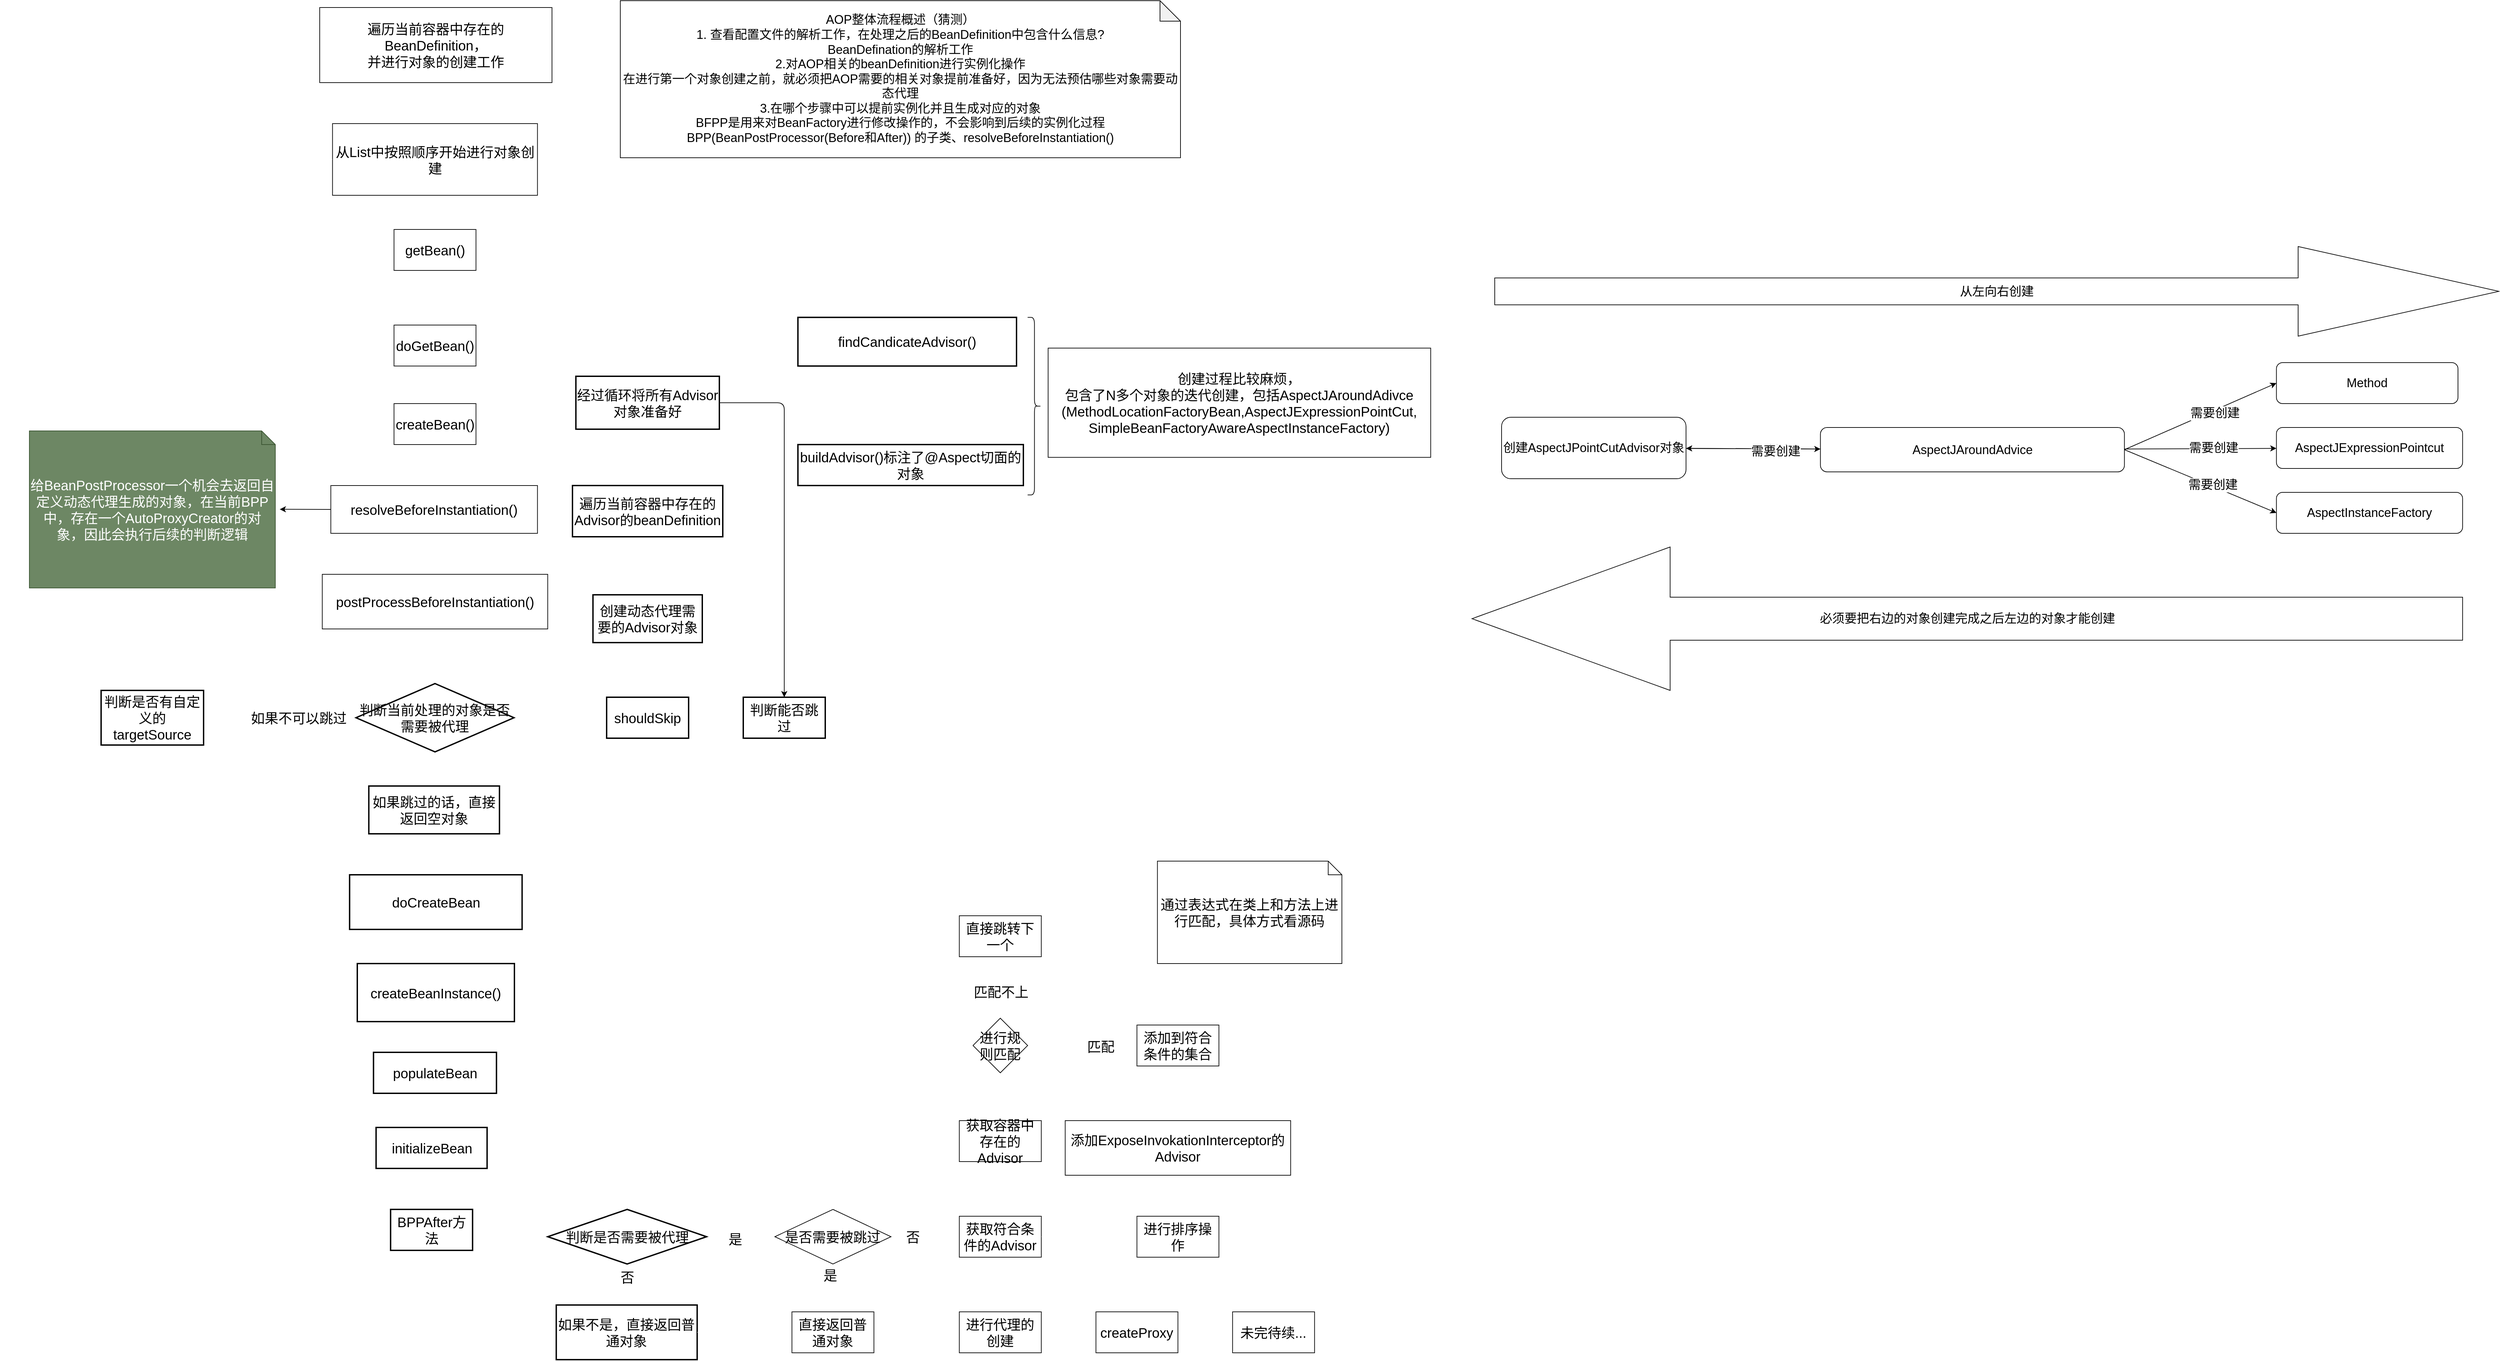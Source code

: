 <mxfile>
    <diagram id="LAZuYxywogpeZMEOusv5" name="Page-1">
        <mxGraphModel dx="2267" dy="1310" grid="1" gridSize="10" guides="1" tooltips="1" connect="1" arrows="1" fold="1" page="1" pageScale="1" pageWidth="10000000" pageHeight="10000000" math="0" shadow="0">
            <root>
                <mxCell id="0"/>
                <mxCell id="1" parent="0"/>
                <mxCell id="33" style="edgeStyle=none;rounded=1;html=1;exitX=0.5;exitY=1;exitDx=0;exitDy=0;fontSize=20;strokeColor=#FFFFFF;strokeWidth=2;" parent="1" source="34" target="36" edge="1">
                    <mxGeometry relative="1" as="geometry"/>
                </mxCell>
                <mxCell id="34" value="遍历当前容器中存在的BeanDefinition，&lt;br&gt;并进行对象的创建工作" style="whiteSpace=wrap;html=1;fontSize=20;" parent="1" vertex="1">
                    <mxGeometry x="540" y="80" width="340" height="110" as="geometry"/>
                </mxCell>
                <mxCell id="35" style="edgeStyle=none;rounded=1;html=1;exitX=0.5;exitY=1;exitDx=0;exitDy=0;fontSize=20;strokeColor=#FFFFFF;strokeWidth=2;" parent="1" source="36" target="38" edge="1">
                    <mxGeometry relative="1" as="geometry"/>
                </mxCell>
                <mxCell id="36" value="从List中按照顺序开始进行对象创建" style="whiteSpace=wrap;html=1;fontSize=20;" parent="1" vertex="1">
                    <mxGeometry x="558.75" y="250" width="300" height="105" as="geometry"/>
                </mxCell>
                <mxCell id="37" style="edgeStyle=none;rounded=1;html=1;exitX=0.5;exitY=1;exitDx=0;exitDy=0;entryX=0.5;entryY=0;entryDx=0;entryDy=0;fontSize=20;strokeColor=#FFFFFF;strokeWidth=2;" parent="1" source="38" target="40" edge="1">
                    <mxGeometry relative="1" as="geometry"/>
                </mxCell>
                <mxCell id="38" value="getBean()" style="whiteSpace=wrap;html=1;fontSize=20;" parent="1" vertex="1">
                    <mxGeometry x="648.75" y="405" width="120" height="60" as="geometry"/>
                </mxCell>
                <mxCell id="39" style="edgeStyle=none;rounded=1;html=1;exitX=0.5;exitY=1;exitDx=0;exitDy=0;fontSize=20;strokeColor=#FFFFFF;strokeWidth=2;" parent="1" source="40" target="42" edge="1">
                    <mxGeometry relative="1" as="geometry"/>
                </mxCell>
                <mxCell id="40" value="doGetBean()" style="whiteSpace=wrap;html=1;fontSize=20;" parent="1" vertex="1">
                    <mxGeometry x="648.75" y="545" width="120" height="60" as="geometry"/>
                </mxCell>
                <mxCell id="41" style="edgeStyle=none;rounded=1;html=1;exitX=0.5;exitY=1;exitDx=0;exitDy=0;fontSize=20;strokeColor=#FFFFFF;strokeWidth=2;" parent="1" source="42" target="44" edge="1">
                    <mxGeometry relative="1" as="geometry"/>
                </mxCell>
                <mxCell id="42" value="createBean()" style="whiteSpace=wrap;html=1;fontSize=20;" parent="1" vertex="1">
                    <mxGeometry x="648.75" y="660" width="120" height="60" as="geometry"/>
                </mxCell>
                <mxCell id="43" style="edgeStyle=none;rounded=1;html=1;exitX=0.5;exitY=1;exitDx=0;exitDy=0;entryX=0.5;entryY=0;entryDx=0;entryDy=0;fontSize=20;strokeColor=#FFFFFF;strokeWidth=2;" parent="1" source="44" target="47" edge="1">
                    <mxGeometry relative="1" as="geometry"/>
                </mxCell>
                <mxCell id="135" style="edgeStyle=none;html=1;exitX=0;exitY=0.5;exitDx=0;exitDy=0;entryX=1.018;entryY=0.499;entryDx=0;entryDy=0;entryPerimeter=0;fontSize=18;" edge="1" parent="1" source="44" target="45">
                    <mxGeometry relative="1" as="geometry"/>
                </mxCell>
                <mxCell id="44" value="resolveBeforeInstantiation()" style="whiteSpace=wrap;html=1;fontSize=20;" parent="1" vertex="1">
                    <mxGeometry x="556.25" y="780" width="302.5" height="70" as="geometry"/>
                </mxCell>
                <mxCell id="45" value="给BeanPostProcessor一个机会去返回自定义动态代理生成的对象，在当前BPP中，存在一个AutoProxyCreator的对象，因此会执行后续的判断逻辑" style="shape=note;size=20;whiteSpace=wrap;html=1;fontSize=20;fillColor=#6d8764;strokeColor=#3A5431;fontColor=#ffffff;" parent="1" vertex="1">
                    <mxGeometry x="115.01" y="700" width="360" height="230" as="geometry"/>
                </mxCell>
                <mxCell id="46" style="edgeStyle=none;rounded=1;html=1;exitX=0.5;exitY=1;exitDx=0;exitDy=0;fontSize=20;strokeColor=#FFFFFF;strokeWidth=2;" parent="1" source="47" target="48" edge="1">
                    <mxGeometry relative="1" as="geometry">
                        <mxPoint x="709" y="1080" as="targetPoint"/>
                    </mxGeometry>
                </mxCell>
                <mxCell id="47" value="postProcessBeforeInstantiation()" style="whiteSpace=wrap;html=1;fontSize=20;" parent="1" vertex="1">
                    <mxGeometry x="543.75" y="910" width="330" height="80" as="geometry"/>
                </mxCell>
                <mxCell id="52" value="" style="edgeStyle=none;rounded=1;html=1;fontSize=20;strokeColor=#FFFFFF;strokeWidth=2;" parent="1" source="48" target="51" edge="1">
                    <mxGeometry relative="1" as="geometry"/>
                </mxCell>
                <mxCell id="56" value="" style="edgeStyle=none;rounded=1;html=1;fontSize=20;strokeColor=#FFFFFF;strokeWidth=2;" parent="1" source="48" target="55" edge="1">
                    <mxGeometry relative="1" as="geometry"/>
                </mxCell>
                <mxCell id="57" value="如果不可以跳过" style="edgeLabel;html=1;align=center;verticalAlign=middle;resizable=0;points=[];fontSize=20;" parent="56" vertex="1" connectable="0">
                    <mxGeometry x="-0.246" relative="1" as="geometry">
                        <mxPoint as="offset"/>
                    </mxGeometry>
                </mxCell>
                <mxCell id="59" value="" style="edgeStyle=none;rounded=1;html=1;fontSize=20;strokeColor=#FFFFFF;strokeWidth=2;" parent="1" source="48" target="58" edge="1">
                    <mxGeometry relative="1" as="geometry"/>
                </mxCell>
                <mxCell id="48" value="判断当前处理的对象是否需要被代理" style="strokeWidth=2;html=1;shape=mxgraph.flowchart.decision;whiteSpace=wrap;fontSize=20;" parent="1" vertex="1">
                    <mxGeometry x="593.12" y="1070" width="231.25" height="100" as="geometry"/>
                </mxCell>
                <mxCell id="79" value="" style="edgeStyle=elbowEdgeStyle;rounded=1;html=1;fontSize=20;strokeColor=#FFFFFF;strokeWidth=2;" parent="1" source="51" target="78" edge="1">
                    <mxGeometry relative="1" as="geometry"/>
                </mxCell>
                <mxCell id="51" value="如果跳过的话，直接返回空对象" style="whiteSpace=wrap;html=1;fontSize=20;strokeWidth=2;" parent="1" vertex="1">
                    <mxGeometry x="611.87" y="1220" width="191.26" height="70" as="geometry"/>
                </mxCell>
                <mxCell id="55" value="判断是否有自定义的targetSource" style="whiteSpace=wrap;html=1;fontSize=20;strokeWidth=2;" parent="1" vertex="1">
                    <mxGeometry x="220" y="1080" width="150.01" height="80" as="geometry"/>
                </mxCell>
                <mxCell id="61" value="" style="edgeStyle=none;rounded=1;html=1;fontSize=20;strokeColor=#FFFFFF;strokeWidth=2;" parent="1" source="58" target="60" edge="1">
                    <mxGeometry relative="1" as="geometry"/>
                </mxCell>
                <mxCell id="76" value="" style="edgeStyle=elbowEdgeStyle;rounded=1;html=1;fontSize=20;strokeColor=#FFFFFF;strokeWidth=2;" parent="1" source="58" target="75" edge="1">
                    <mxGeometry relative="1" as="geometry"/>
                </mxCell>
                <mxCell id="58" value="shouldSkip" style="whiteSpace=wrap;html=1;fontSize=20;strokeWidth=2;" parent="1" vertex="1">
                    <mxGeometry x="959.995" y="1090" width="120" height="60" as="geometry"/>
                </mxCell>
                <mxCell id="63" value="" style="edgeStyle=none;rounded=1;html=1;fontSize=20;strokeColor=#FFFFFF;strokeWidth=2;" parent="1" source="60" target="62" edge="1">
                    <mxGeometry relative="1" as="geometry"/>
                </mxCell>
                <mxCell id="60" value="创建动态代理需要的Advisor对象" style="whiteSpace=wrap;html=1;fontSize=20;strokeWidth=2;" parent="1" vertex="1">
                    <mxGeometry x="939.99" y="940" width="160.01" height="70" as="geometry"/>
                </mxCell>
                <mxCell id="65" value="" style="edgeStyle=none;rounded=1;html=1;fontSize=20;strokeColor=#FFFFFF;strokeWidth=2;" parent="1" source="62" target="64" edge="1">
                    <mxGeometry relative="1" as="geometry"/>
                </mxCell>
                <mxCell id="62" value="遍历当前容器中存在的Advisor的beanDefinition" style="whiteSpace=wrap;html=1;fontSize=20;strokeWidth=2;" parent="1" vertex="1">
                    <mxGeometry x="909.99" y="780" width="220.01" height="75" as="geometry"/>
                </mxCell>
                <mxCell id="69" value="" style="edgeStyle=elbowEdgeStyle;rounded=1;html=1;fontSize=20;strokeColor=#FFFFFF;strokeWidth=2;" parent="1" source="64" target="68" edge="1">
                    <mxGeometry relative="1" as="geometry"/>
                </mxCell>
                <mxCell id="71" value="" style="edgeStyle=elbowEdgeStyle;rounded=1;html=1;fontSize=20;strokeColor=#FFFFFF;strokeWidth=2;" parent="1" source="64" target="70" edge="1">
                    <mxGeometry relative="1" as="geometry"/>
                </mxCell>
                <mxCell id="133" style="edgeStyle=orthogonalEdgeStyle;html=1;exitX=1;exitY=0.5;exitDx=0;exitDy=0;entryX=0.5;entryY=0;entryDx=0;entryDy=0;" parent="1" source="64" target="75" edge="1">
                    <mxGeometry relative="1" as="geometry"/>
                </mxCell>
                <mxCell id="64" value="经过循环将所有Advisor对象准备好" style="whiteSpace=wrap;html=1;fontSize=20;strokeWidth=2;" parent="1" vertex="1">
                    <mxGeometry x="914.99" y="620" width="210.01" height="77.5" as="geometry"/>
                </mxCell>
                <mxCell id="68" value="findCandicateAdvisor()" style="whiteSpace=wrap;html=1;fontSize=20;strokeWidth=2;" parent="1" vertex="1">
                    <mxGeometry x="1240" y="533.75" width="319.99" height="71.25" as="geometry"/>
                </mxCell>
                <mxCell id="70" value="buildAdvisor()标注了@Aspect切面的对象" style="whiteSpace=wrap;html=1;fontSize=20;strokeWidth=2;" parent="1" vertex="1">
                    <mxGeometry x="1240" y="720" width="330" height="60" as="geometry"/>
                </mxCell>
                <mxCell id="73" value="" style="shape=curlyBracket;whiteSpace=wrap;html=1;rounded=1;flipH=1;fontSize=20;" parent="1" vertex="1">
                    <mxGeometry x="1576.25" y="533.75" width="20" height="260" as="geometry"/>
                </mxCell>
                <mxCell id="74" value="创建过程比较麻烦，&lt;br&gt;包含了N多个对象的迭代创建，包括AspectJAroundAdivce&lt;br&gt;(MethodLocationFactoryBean,AspectJExpressionPointCut,&lt;br&gt;SimpleBeanFactoryAwareAspectInstanceFactory)" style="whiteSpace=wrap;html=1;fontSize=20;" parent="1" vertex="1">
                    <mxGeometry x="1606.25" y="578.75" width="560" height="160" as="geometry"/>
                </mxCell>
                <mxCell id="75" value="判断能否跳过" style="whiteSpace=wrap;html=1;fontSize=20;strokeWidth=2;" parent="1" vertex="1">
                    <mxGeometry x="1159.995" y="1090" width="120" height="60" as="geometry"/>
                </mxCell>
                <mxCell id="81" value="" style="edgeStyle=elbowEdgeStyle;rounded=1;html=1;fontSize=20;strokeColor=#FFFFFF;strokeWidth=2;" parent="1" source="78" target="80" edge="1">
                    <mxGeometry relative="1" as="geometry"/>
                </mxCell>
                <mxCell id="78" value="doCreateBean" style="whiteSpace=wrap;html=1;fontSize=20;strokeWidth=2;" parent="1" vertex="1">
                    <mxGeometry x="583.75" y="1350" width="252.5" height="80" as="geometry"/>
                </mxCell>
                <mxCell id="83" value="" style="edgeStyle=elbowEdgeStyle;rounded=1;html=1;fontSize=20;strokeColor=#FFFFFF;strokeWidth=2;" parent="1" source="80" target="82" edge="1">
                    <mxGeometry relative="1" as="geometry"/>
                </mxCell>
                <mxCell id="80" value="createBeanInstance()" style="whiteSpace=wrap;html=1;fontSize=20;strokeWidth=2;" parent="1" vertex="1">
                    <mxGeometry x="595" y="1480" width="230" height="85" as="geometry"/>
                </mxCell>
                <mxCell id="85" value="" style="edgeStyle=elbowEdgeStyle;rounded=1;html=1;fontSize=20;strokeColor=#FFFFFF;strokeWidth=2;" parent="1" source="82" target="84" edge="1">
                    <mxGeometry relative="1" as="geometry"/>
                </mxCell>
                <mxCell id="82" value="populateBean" style="whiteSpace=wrap;html=1;fontSize=20;strokeWidth=2;" parent="1" vertex="1">
                    <mxGeometry x="618.74" y="1610" width="180" height="60" as="geometry"/>
                </mxCell>
                <mxCell id="87" value="" style="edgeStyle=elbowEdgeStyle;rounded=1;html=1;fontSize=20;strokeColor=#FFFFFF;strokeWidth=2;" parent="1" source="84" target="86" edge="1">
                    <mxGeometry relative="1" as="geometry"/>
                </mxCell>
                <mxCell id="84" value="initializeBean" style="whiteSpace=wrap;html=1;fontSize=20;strokeWidth=2;" parent="1" vertex="1">
                    <mxGeometry x="622.5" y="1720" width="162.5" height="60" as="geometry"/>
                </mxCell>
                <mxCell id="89" value="" style="edgeStyle=elbowEdgeStyle;rounded=1;html=1;fontSize=20;strokeColor=#FFFFFF;strokeWidth=2;" parent="1" source="86" target="88" edge="1">
                    <mxGeometry relative="1" as="geometry"/>
                </mxCell>
                <mxCell id="86" value="BPPAfter方法" style="whiteSpace=wrap;html=1;fontSize=20;strokeWidth=2;" parent="1" vertex="1">
                    <mxGeometry x="643.75" y="1840" width="120" height="60" as="geometry"/>
                </mxCell>
                <mxCell id="91" value="" style="edgeStyle=elbowEdgeStyle;rounded=1;html=1;fontSize=20;strokeColor=#FFFFFF;strokeWidth=2;" parent="1" source="88" target="90" edge="1">
                    <mxGeometry relative="1" as="geometry"/>
                </mxCell>
                <mxCell id="92" value="否" style="edgeLabel;html=1;align=center;verticalAlign=middle;resizable=0;points=[];fontSize=20;" parent="91" vertex="1" connectable="0">
                    <mxGeometry x="-0.361" relative="1" as="geometry">
                        <mxPoint as="offset"/>
                    </mxGeometry>
                </mxCell>
                <mxCell id="94" value="" style="edgeStyle=elbowEdgeStyle;rounded=1;html=1;fontSize=20;strokeColor=#FFFFFF;strokeWidth=2;" parent="1" source="88" target="96" edge="1">
                    <mxGeometry relative="1" as="geometry">
                        <mxPoint x="1242.5" y="1880" as="targetPoint"/>
                    </mxGeometry>
                </mxCell>
                <mxCell id="95" value="是" style="edgeLabel;html=1;align=center;verticalAlign=middle;resizable=0;points=[];fontSize=20;" parent="94" vertex="1" connectable="0">
                    <mxGeometry x="-0.178" y="-3" relative="1" as="geometry">
                        <mxPoint as="offset"/>
                    </mxGeometry>
                </mxCell>
                <mxCell id="88" value="判断是否需要被代理" style="rhombus;whiteSpace=wrap;html=1;fontSize=20;strokeWidth=2;" parent="1" vertex="1">
                    <mxGeometry x="873.75" y="1840" width="232.5" height="80" as="geometry"/>
                </mxCell>
                <mxCell id="132" style="edgeStyle=orthogonalEdgeStyle;rounded=1;html=1;exitX=0;exitY=0.5;exitDx=0;exitDy=0;entryX=0;entryY=0.5;entryDx=0;entryDy=0;fontSize=20;strokeColor=#FFFFFF;strokeWidth=2;" parent="1" source="90" target="36" edge="1">
                    <mxGeometry relative="1" as="geometry">
                        <Array as="points">
                            <mxPoint x="886" y="2040"/>
                            <mxPoint x="80" y="2040"/>
                            <mxPoint x="80" y="303"/>
                        </Array>
                    </mxGeometry>
                </mxCell>
                <mxCell id="90" value="如果不是，直接返回普通对象" style="whiteSpace=wrap;html=1;fontSize=20;strokeWidth=2;" parent="1" vertex="1">
                    <mxGeometry x="886.25" y="1980" width="206.25" height="80" as="geometry"/>
                </mxCell>
                <mxCell id="98" value="" style="edgeStyle=elbowEdgeStyle;rounded=1;html=1;fontSize=20;strokeColor=#FFFFFF;strokeWidth=2;" parent="1" source="96" target="97" edge="1">
                    <mxGeometry relative="1" as="geometry"/>
                </mxCell>
                <mxCell id="104" value="是" style="edgeLabel;html=1;align=center;verticalAlign=middle;resizable=0;points=[];fontSize=20;" parent="98" vertex="1" connectable="0">
                    <mxGeometry x="-0.543" y="-4" relative="1" as="geometry">
                        <mxPoint as="offset"/>
                    </mxGeometry>
                </mxCell>
                <mxCell id="101" value="" style="edgeStyle=elbowEdgeStyle;rounded=1;html=1;fontSize=20;strokeColor=#FFFFFF;strokeWidth=2;entryX=0;entryY=0.5;entryDx=0;entryDy=0;" parent="1" source="96" target="103" edge="1">
                    <mxGeometry relative="1" as="geometry">
                        <mxPoint x="1456.25" y="1880" as="targetPoint"/>
                        <Array as="points">
                            <mxPoint x="1416.25" y="1880"/>
                        </Array>
                    </mxGeometry>
                </mxCell>
                <mxCell id="102" value="否" style="edgeLabel;html=1;align=center;verticalAlign=middle;resizable=0;points=[];fontSize=20;" parent="101" vertex="1" connectable="0">
                    <mxGeometry x="-0.375" relative="1" as="geometry">
                        <mxPoint as="offset"/>
                    </mxGeometry>
                </mxCell>
                <mxCell id="96" value="是否需要被跳过" style="rhombus;whiteSpace=wrap;html=1;fontSize=20;" parent="1" vertex="1">
                    <mxGeometry x="1206.24" y="1840" width="170.01" height="80" as="geometry"/>
                </mxCell>
                <mxCell id="131" style="edgeStyle=orthogonalEdgeStyle;rounded=1;html=1;exitX=0;exitY=0.5;exitDx=0;exitDy=0;fontSize=20;strokeColor=#FFFFFF;strokeWidth=2;" parent="1" source="97" target="90" edge="1">
                    <mxGeometry relative="1" as="geometry"/>
                </mxCell>
                <mxCell id="97" value="直接返回普通对象" style="whiteSpace=wrap;html=1;fontSize=20;" parent="1" vertex="1">
                    <mxGeometry x="1231.245" y="1990" width="120" height="60" as="geometry"/>
                </mxCell>
                <mxCell id="106" value="" style="edgeStyle=elbowEdgeStyle;rounded=1;html=1;fontSize=20;strokeColor=#FFFFFF;strokeWidth=2;" parent="1" source="103" target="105" edge="1">
                    <mxGeometry relative="1" as="geometry"/>
                </mxCell>
                <mxCell id="124" value="" style="edgeStyle=orthogonalEdgeStyle;rounded=1;html=1;fontSize=20;strokeColor=#FFFFFF;strokeWidth=2;" parent="1" source="103" target="123" edge="1">
                    <mxGeometry relative="1" as="geometry"/>
                </mxCell>
                <mxCell id="103" value="获取符合条件的Advisor" style="whiteSpace=wrap;html=1;fontSize=20;" parent="1" vertex="1">
                    <mxGeometry x="1476.25" y="1850" width="120" height="60" as="geometry"/>
                </mxCell>
                <mxCell id="108" value="" style="edgeStyle=elbowEdgeStyle;rounded=1;html=1;fontSize=20;strokeColor=#FFFFFF;strokeWidth=2;" parent="1" source="105" target="107" edge="1">
                    <mxGeometry relative="1" as="geometry"/>
                </mxCell>
                <mxCell id="105" value="获取容器中存在的Advisor" style="whiteSpace=wrap;html=1;fontSize=20;" parent="1" vertex="1">
                    <mxGeometry x="1476.25" y="1710" width="120" height="60" as="geometry"/>
                </mxCell>
                <mxCell id="110" value="" style="edgeStyle=elbowEdgeStyle;rounded=1;html=1;fontSize=20;strokeColor=#FFFFFF;strokeWidth=2;" parent="1" source="107" target="109" edge="1">
                    <mxGeometry relative="1" as="geometry"/>
                </mxCell>
                <mxCell id="112" value="匹配不上" style="edgeLabel;html=1;align=center;verticalAlign=middle;resizable=0;points=[];fontSize=20;" parent="110" vertex="1" connectable="0">
                    <mxGeometry x="0.289" relative="1" as="geometry">
                        <mxPoint y="18" as="offset"/>
                    </mxGeometry>
                </mxCell>
                <mxCell id="114" value="" style="edgeStyle=orthogonalEdgeStyle;rounded=1;html=1;fontSize=20;strokeColor=#FFFFFF;strokeWidth=2;" parent="1" source="107" target="113" edge="1">
                    <mxGeometry relative="1" as="geometry">
                        <Array as="points">
                            <mxPoint x="1606.25" y="1600"/>
                            <mxPoint x="1606.25" y="1600"/>
                        </Array>
                    </mxGeometry>
                </mxCell>
                <mxCell id="117" value="匹配" style="edgeLabel;html=1;align=center;verticalAlign=middle;resizable=0;points=[];fontSize=20;" parent="114" vertex="1" connectable="0">
                    <mxGeometry x="0.325" y="-1" relative="1" as="geometry">
                        <mxPoint as="offset"/>
                    </mxGeometry>
                </mxCell>
                <mxCell id="107" value="进行规则匹配" style="rhombus;whiteSpace=wrap;html=1;fontSize=20;" parent="1" vertex="1">
                    <mxGeometry x="1496.25" y="1560" width="80" height="80" as="geometry"/>
                </mxCell>
                <mxCell id="111" style="edgeStyle=orthogonalEdgeStyle;rounded=1;html=1;fontSize=20;strokeColor=#FFFFFF;strokeWidth=2;entryX=0;entryY=0.5;entryDx=0;entryDy=0;" parent="1" source="109" target="107" edge="1">
                    <mxGeometry relative="1" as="geometry">
                        <mxPoint x="1376.25" y="1580" as="targetPoint"/>
                        <Array as="points">
                            <mxPoint x="1436.25" y="1440"/>
                            <mxPoint x="1436.25" y="1600"/>
                        </Array>
                    </mxGeometry>
                </mxCell>
                <mxCell id="109" value="直接跳转下一个" style="whiteSpace=wrap;html=1;fontSize=20;" parent="1" vertex="1">
                    <mxGeometry x="1476.25" y="1410" width="120" height="60" as="geometry"/>
                </mxCell>
                <mxCell id="119" value="" style="edgeStyle=orthogonalEdgeStyle;rounded=1;html=1;fontSize=20;strokeColor=#FFFFFF;strokeWidth=2;" parent="1" source="113" target="118" edge="1">
                    <mxGeometry relative="1" as="geometry"/>
                </mxCell>
                <mxCell id="113" value="添加到符合条件的集合" style="whiteSpace=wrap;html=1;fontSize=20;" parent="1" vertex="1">
                    <mxGeometry x="1736.25" y="1570" width="120" height="60" as="geometry"/>
                </mxCell>
                <mxCell id="116" style="edgeStyle=orthogonalEdgeStyle;rounded=1;html=1;exitX=0;exitY=0.5;exitDx=0;exitDy=0;exitPerimeter=0;entryX=0.863;entryY=0.338;entryDx=0;entryDy=0;entryPerimeter=0;fontSize=20;strokeColor=#FFFFFF;strokeWidth=2;" parent="1" source="115" target="107" edge="1">
                    <mxGeometry relative="1" as="geometry">
                        <Array as="points">
                            <mxPoint x="1766.25" y="1410"/>
                            <mxPoint x="1616.25" y="1410"/>
                            <mxPoint x="1616.25" y="1587"/>
                        </Array>
                    </mxGeometry>
                </mxCell>
                <mxCell id="115" value="通过表达式在类上和方法上进行匹配，具体方式看源码" style="shape=note;size=20;whiteSpace=wrap;html=1;fontSize=20;" parent="1" vertex="1">
                    <mxGeometry x="1766.25" y="1330" width="270" height="150" as="geometry"/>
                </mxCell>
                <mxCell id="121" value="" style="edgeStyle=orthogonalEdgeStyle;rounded=1;html=1;fontSize=20;strokeColor=#FFFFFF;strokeWidth=2;" parent="1" source="118" target="120" edge="1">
                    <mxGeometry relative="1" as="geometry"/>
                </mxCell>
                <mxCell id="118" value="添加ExposeInvokationInterceptor的Advisor" style="whiteSpace=wrap;html=1;fontSize=20;" parent="1" vertex="1">
                    <mxGeometry x="1631.25" y="1710" width="330" height="80" as="geometry"/>
                </mxCell>
                <mxCell id="122" style="edgeStyle=orthogonalEdgeStyle;rounded=1;html=1;exitX=0;exitY=0.5;exitDx=0;exitDy=0;entryX=1;entryY=0.5;entryDx=0;entryDy=0;fontSize=20;strokeColor=#FFFFFF;strokeWidth=2;" parent="1" source="120" target="103" edge="1">
                    <mxGeometry relative="1" as="geometry"/>
                </mxCell>
                <mxCell id="120" value="进行排序操作" style="whiteSpace=wrap;html=1;fontSize=20;" parent="1" vertex="1">
                    <mxGeometry x="1736.25" y="1850" width="120" height="60" as="geometry"/>
                </mxCell>
                <mxCell id="126" value="" style="edgeStyle=orthogonalEdgeStyle;rounded=1;html=1;fontSize=20;strokeColor=#FFFFFF;strokeWidth=2;" parent="1" source="123" target="125" edge="1">
                    <mxGeometry relative="1" as="geometry"/>
                </mxCell>
                <mxCell id="123" value="进行代理的创建" style="whiteSpace=wrap;html=1;fontSize=20;" parent="1" vertex="1">
                    <mxGeometry x="1476.25" y="1990" width="120" height="60" as="geometry"/>
                </mxCell>
                <mxCell id="128" value="" style="edgeStyle=orthogonalEdgeStyle;rounded=1;html=1;fontSize=20;strokeColor=#FFFFFF;strokeWidth=2;" parent="1" source="125" target="127" edge="1">
                    <mxGeometry relative="1" as="geometry"/>
                </mxCell>
                <mxCell id="125" value="createProxy" style="whiteSpace=wrap;html=1;fontSize=20;" parent="1" vertex="1">
                    <mxGeometry x="1676.25" y="1990" width="120" height="60" as="geometry"/>
                </mxCell>
                <mxCell id="127" value="未完待续..." style="whiteSpace=wrap;html=1;fontSize=20;" parent="1" vertex="1">
                    <mxGeometry x="1876.25" y="1990" width="120" height="60" as="geometry"/>
                </mxCell>
                <mxCell id="134" value="AOP整体流程概述（猜测）&lt;br style=&quot;font-size: 18px&quot;&gt;1. 查看配置文件的解析工作，在处理之后的BeanDefinition中包含什么信息?&lt;br&gt;BeanDefination的解析工作&lt;br style=&quot;font-size: 18px&quot;&gt;2.对AOP相关的beanDefinition进行实例化操作&lt;br style=&quot;font-size: 18px&quot;&gt;在进行第一个对象创建之前，就必须把AOP需要的相关对象提前准备好，因为无法预估哪些对象需要动态代理&lt;br style=&quot;font-size: 18px&quot;&gt;3.在哪个步骤中可以提前实例化并且生成对应的对象&lt;br style=&quot;font-size: 18px&quot;&gt;BFPP是用来对BeanFactory进行修改操作的，不会影响到后续的实例化过程&lt;br style=&quot;font-size: 18px&quot;&gt;BPP(BeanPostProcessor(Before和After)) 的子类、resolveBeforeInstantiation()" style="shape=note;whiteSpace=wrap;html=1;backgroundOutline=1;darkOpacity=0.05;fontSize=18;" vertex="1" parent="1">
                    <mxGeometry x="980" y="70" width="820" height="230" as="geometry"/>
                </mxCell>
                <mxCell id="138" value="" style="edgeStyle=none;html=1;fontSize=18;" edge="1" parent="1" source="136" target="137">
                    <mxGeometry relative="1" as="geometry"/>
                </mxCell>
                <mxCell id="145" value="创建" style="edgeLabel;html=1;align=center;verticalAlign=middle;resizable=0;points=[];fontSize=18;" vertex="1" connectable="0" parent="138">
                    <mxGeometry x="0.379" y="-3" relative="1" as="geometry">
                        <mxPoint x="-1" as="offset"/>
                    </mxGeometry>
                </mxCell>
                <mxCell id="136" value="创建AspectJPointCutAdvisor对象" style="rounded=1;whiteSpace=wrap;html=1;fontSize=18;" vertex="1" parent="1">
                    <mxGeometry x="2270" y="680" width="270" height="90" as="geometry"/>
                </mxCell>
                <mxCell id="140" value="" style="edgeStyle=none;html=1;fontSize=18;" edge="1" parent="1" source="137" target="139">
                    <mxGeometry relative="1" as="geometry"/>
                </mxCell>
                <mxCell id="150" value="需要创建" style="edgeLabel;html=1;align=center;verticalAlign=middle;resizable=0;points=[];fontSize=18;" vertex="1" connectable="0" parent="140">
                    <mxGeometry x="0.169" y="1" relative="1" as="geometry">
                        <mxPoint as="offset"/>
                    </mxGeometry>
                </mxCell>
                <mxCell id="141" style="edgeStyle=none;html=1;exitX=1;exitY=0.5;exitDx=0;exitDy=0;fontSize=18;entryX=0;entryY=0.5;entryDx=0;entryDy=0;" edge="1" parent="1" source="137" target="144">
                    <mxGeometry relative="1" as="geometry">
                        <mxPoint x="3246.74" y="810" as="targetPoint"/>
                    </mxGeometry>
                </mxCell>
                <mxCell id="154" value="需要创建" style="edgeLabel;html=1;align=center;verticalAlign=middle;resizable=0;points=[];fontSize=18;" vertex="1" connectable="0" parent="141">
                    <mxGeometry x="0.149" y="2" relative="1" as="geometry">
                        <mxPoint as="offset"/>
                    </mxGeometry>
                </mxCell>
                <mxCell id="142" style="edgeStyle=none;html=1;exitX=1;exitY=0.5;exitDx=0;exitDy=0;fontSize=18;entryX=0;entryY=0.5;entryDx=0;entryDy=0;" edge="1" parent="1" source="137" target="143">
                    <mxGeometry relative="1" as="geometry">
                        <mxPoint x="3404.24" y="635.0" as="targetPoint"/>
                    </mxGeometry>
                </mxCell>
                <mxCell id="149" value="需要创建" style="edgeLabel;html=1;align=center;verticalAlign=middle;resizable=0;points=[];fontSize=18;" vertex="1" connectable="0" parent="142">
                    <mxGeometry x="0.182" y="-4" relative="1" as="geometry">
                        <mxPoint x="-1" as="offset"/>
                    </mxGeometry>
                </mxCell>
                <mxCell id="147" value="" style="edgeStyle=none;html=1;fontSize=18;" edge="1" parent="1" source="137" target="136">
                    <mxGeometry relative="1" as="geometry"/>
                </mxCell>
                <mxCell id="148" value="需要创建" style="edgeLabel;html=1;align=center;verticalAlign=middle;resizable=0;points=[];fontSize=18;" vertex="1" connectable="0" parent="147">
                    <mxGeometry x="-0.344" y="4" relative="1" as="geometry">
                        <mxPoint x="-1" as="offset"/>
                    </mxGeometry>
                </mxCell>
                <mxCell id="137" value="AspectJAroundAdvice" style="whiteSpace=wrap;html=1;fontSize=18;rounded=1;" vertex="1" parent="1">
                    <mxGeometry x="2736.74" y="695" width="445" height="65" as="geometry"/>
                </mxCell>
                <mxCell id="139" value="AspectJExpressionPointcut" style="whiteSpace=wrap;html=1;fontSize=18;rounded=1;" vertex="1" parent="1">
                    <mxGeometry x="3404.24" y="695" width="272.5" height="60" as="geometry"/>
                </mxCell>
                <mxCell id="143" value="Method" style="whiteSpace=wrap;html=1;fontSize=18;rounded=1;" vertex="1" parent="1">
                    <mxGeometry x="3404.24" y="600" width="265.76" height="60" as="geometry"/>
                </mxCell>
                <mxCell id="144" value="AspectInstanceFactory" style="whiteSpace=wrap;html=1;fontSize=18;rounded=1;" vertex="1" parent="1">
                    <mxGeometry x="3404.24" y="790" width="272.5" height="60" as="geometry"/>
                </mxCell>
                <mxCell id="157" value="从左向右创建" style="shape=singleArrow;whiteSpace=wrap;html=1;fontSize=18;" vertex="1" parent="1">
                    <mxGeometry x="2260" y="430" width="1470" height="131.25" as="geometry"/>
                </mxCell>
                <mxCell id="158" value="必须要把右边的对象创建完成之后左边的对象才能创建" style="shape=singleArrow;direction=west;whiteSpace=wrap;html=1;fontSize=18;" vertex="1" parent="1">
                    <mxGeometry x="2226.74" y="870" width="1450" height="210" as="geometry"/>
                </mxCell>
            </root>
        </mxGraphModel>
    </diagram>
</mxfile>